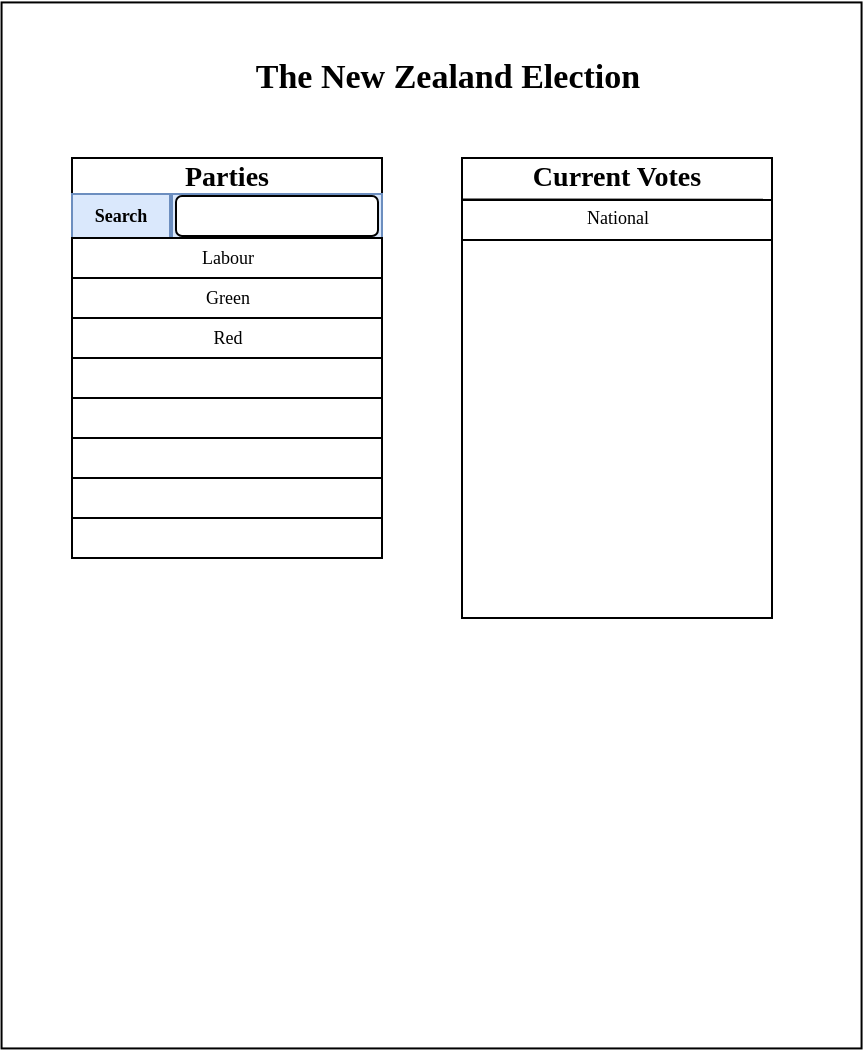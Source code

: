 <mxfile version="14.5.7" type="device"><diagram id="VxWSjA_rynOpIeb8ROLM" name="Page-1"><mxGraphModel dx="981" dy="525" grid="1" gridSize="10" guides="1" tooltips="1" connect="1" arrows="1" fold="1" page="1" pageScale="1" pageWidth="850" pageHeight="1100" math="0" shadow="0"><root><mxCell id="0"/><mxCell id="1" parent="0"/><mxCell id="0Uqo5CGz6OXJpq4fqdBC-26" value="" style="rounded=0;whiteSpace=wrap;html=1;fontFamily=Tahoma;fontSize=14;" vertex="1" parent="1"><mxGeometry x="250" y="210" width="120" height="60" as="geometry"/></mxCell><mxCell id="0Uqo5CGz6OXJpq4fqdBC-1" value="" style="rounded=0;whiteSpace=wrap;html=1;rotation=90;" vertex="1" parent="1"><mxGeometry x="168.28" y="158.72" width="523" height="430" as="geometry"/></mxCell><mxCell id="0Uqo5CGz6OXJpq4fqdBC-2" value="&lt;h1 style=&quot;font-size: 17px;&quot;&gt;&lt;b style=&quot;font-size: 17px;&quot;&gt;&lt;font style=&quot;font-size: 17px;&quot; face=&quot;Tahoma&quot;&gt;The New Zealand Election&lt;/font&gt;&lt;/b&gt;&lt;/h1&gt;" style="text;html=1;strokeColor=none;fillColor=none;align=center;verticalAlign=middle;whiteSpace=wrap;rounded=0;fontSize=17;" vertex="1" parent="1"><mxGeometry x="317.78" y="140" width="240" height="20" as="geometry"/></mxCell><mxCell id="0Uqo5CGz6OXJpq4fqdBC-4" value="" style="whiteSpace=wrap;html=1;" vertex="1" parent="1"><mxGeometry x="250" y="190" width="155" height="200" as="geometry"/></mxCell><mxCell id="0Uqo5CGz6OXJpq4fqdBC-7" value="" style="endArrow=none;html=1;entryX=0.998;entryY=0.092;entryDx=0;entryDy=0;entryPerimeter=0;exitX=0.003;exitY=0.092;exitDx=0;exitDy=0;exitPerimeter=0;" edge="1" parent="1" source="0Uqo5CGz6OXJpq4fqdBC-4" target="0Uqo5CGz6OXJpq4fqdBC-4"><mxGeometry width="50" height="50" relative="1" as="geometry"><mxPoint x="260" y="202" as="sourcePoint"/><mxPoint x="390" y="200" as="targetPoint"/></mxGeometry></mxCell><mxCell id="0Uqo5CGz6OXJpq4fqdBC-8" value="" style="whiteSpace=wrap;html=1;" vertex="1" parent="1"><mxGeometry x="445" y="190" width="155" height="230" as="geometry"/></mxCell><mxCell id="0Uqo5CGz6OXJpq4fqdBC-9" value="" style="endArrow=none;html=1;entryX=1;entryY=0.091;entryDx=0;entryDy=0;entryPerimeter=0;exitX=0;exitY=0.09;exitDx=0;exitDy=0;exitPerimeter=0;" edge="1" parent="1" source="0Uqo5CGz6OXJpq4fqdBC-8" target="0Uqo5CGz6OXJpq4fqdBC-8"><mxGeometry width="50" height="50" relative="1" as="geometry"><mxPoint x="460" y="213" as="sourcePoint"/><mxPoint x="565" y="200" as="targetPoint"/></mxGeometry></mxCell><mxCell id="0Uqo5CGz6OXJpq4fqdBC-10" value="Parties" style="text;html=1;strokeColor=none;fillColor=none;align=center;verticalAlign=middle;whiteSpace=wrap;rounded=0;fontFamily=Tahoma;fontStyle=1;fontSize=14;" vertex="1" parent="1"><mxGeometry x="301.25" y="190" width="52.5" height="20" as="geometry"/></mxCell><mxCell id="0Uqo5CGz6OXJpq4fqdBC-11" value="Current Votes" style="text;html=1;strokeColor=none;fillColor=none;align=center;verticalAlign=middle;whiteSpace=wrap;rounded=0;fontFamily=Tahoma;fontStyle=1;fontSize=14;" vertex="1" parent="1"><mxGeometry x="466.25" y="190" width="112.5" height="20" as="geometry"/></mxCell><mxCell id="0Uqo5CGz6OXJpq4fqdBC-16" value="" style="rounded=0;whiteSpace=wrap;html=1;fontFamily=Tahoma;fontSize=17;" vertex="1" parent="1"><mxGeometry x="250" y="310" width="155" height="20" as="geometry"/></mxCell><mxCell id="0Uqo5CGz6OXJpq4fqdBC-17" value="" style="rounded=0;whiteSpace=wrap;html=1;fontFamily=Tahoma;fontSize=17;" vertex="1" parent="1"><mxGeometry x="250" y="330" width="155" height="20" as="geometry"/></mxCell><mxCell id="0Uqo5CGz6OXJpq4fqdBC-18" value="" style="rounded=0;whiteSpace=wrap;html=1;fontFamily=Tahoma;fontSize=17;" vertex="1" parent="1"><mxGeometry x="250" y="350" width="155" height="20" as="geometry"/></mxCell><mxCell id="0Uqo5CGz6OXJpq4fqdBC-24" value="" style="rounded=0;whiteSpace=wrap;html=1;fontFamily=Tahoma;fontSize=17;" vertex="1" parent="1"><mxGeometry x="250" y="210" width="50" height="20" as="geometry"/></mxCell><mxCell id="0Uqo5CGz6OXJpq4fqdBC-25" value="Search" style="text;html=1;strokeColor=#6c8ebf;fillColor=#dae8fc;align=center;verticalAlign=middle;whiteSpace=wrap;rounded=0;fontFamily=Tahoma;fontSize=9;fontStyle=1" vertex="1" parent="1"><mxGeometry x="250" y="208" width="49" height="22" as="geometry"/></mxCell><mxCell id="0Uqo5CGz6OXJpq4fqdBC-27" value="" style="rounded=0;whiteSpace=wrap;html=1;fontFamily=Tahoma;fontSize=17;fillColor=#dae8fc;strokeColor=#6c8ebf;" vertex="1" parent="1"><mxGeometry x="300" y="208" width="105" height="22" as="geometry"/></mxCell><mxCell id="0Uqo5CGz6OXJpq4fqdBC-28" value="" style="rounded=1;whiteSpace=wrap;html=1;fontFamily=Tahoma;fontSize=9;" vertex="1" parent="1"><mxGeometry x="302" y="209" width="101" height="20" as="geometry"/></mxCell><mxCell id="0Uqo5CGz6OXJpq4fqdBC-33" value="" style="group" vertex="1" connectable="0" parent="1"><mxGeometry x="445" y="210" width="155" height="21" as="geometry"/></mxCell><mxCell id="0Uqo5CGz6OXJpq4fqdBC-23" value="" style="rounded=0;whiteSpace=wrap;html=1;fontFamily=Tahoma;fontSize=17;" vertex="1" parent="0Uqo5CGz6OXJpq4fqdBC-33"><mxGeometry y="1" width="155" height="20" as="geometry"/></mxCell><mxCell id="0Uqo5CGz6OXJpq4fqdBC-29" value="National" style="text;html=1;strokeColor=none;fillColor=none;align=center;verticalAlign=middle;whiteSpace=wrap;rounded=0;fontFamily=Tahoma;fontSize=9;" vertex="1" parent="0Uqo5CGz6OXJpq4fqdBC-33"><mxGeometry x="57.5" width="40" height="20" as="geometry"/></mxCell><mxCell id="0Uqo5CGz6OXJpq4fqdBC-34" value="" style="group" vertex="1" connectable="0" parent="1"><mxGeometry x="250" y="230" width="155" height="20" as="geometry"/></mxCell><mxCell id="0Uqo5CGz6OXJpq4fqdBC-12" value="" style="rounded=0;whiteSpace=wrap;html=1;fontFamily=Tahoma;fontSize=17;" vertex="1" parent="0Uqo5CGz6OXJpq4fqdBC-34"><mxGeometry width="155" height="20" as="geometry"/></mxCell><mxCell id="0Uqo5CGz6OXJpq4fqdBC-30" value="Labour" style="text;html=1;strokeColor=none;fillColor=none;align=center;verticalAlign=middle;whiteSpace=wrap;rounded=0;fontFamily=Tahoma;fontSize=9;" vertex="1" parent="0Uqo5CGz6OXJpq4fqdBC-34"><mxGeometry x="57.5" width="40" height="20" as="geometry"/></mxCell><mxCell id="0Uqo5CGz6OXJpq4fqdBC-35" value="" style="group" vertex="1" connectable="0" parent="1"><mxGeometry x="250" y="250" width="155" height="20" as="geometry"/></mxCell><mxCell id="0Uqo5CGz6OXJpq4fqdBC-14" value="" style="rounded=0;whiteSpace=wrap;html=1;fontFamily=Tahoma;fontSize=17;" vertex="1" parent="0Uqo5CGz6OXJpq4fqdBC-35"><mxGeometry width="155" height="20" as="geometry"/></mxCell><mxCell id="0Uqo5CGz6OXJpq4fqdBC-31" value="Green" style="text;html=1;strokeColor=none;fillColor=none;align=center;verticalAlign=middle;whiteSpace=wrap;rounded=0;fontFamily=Tahoma;fontSize=9;" vertex="1" parent="0Uqo5CGz6OXJpq4fqdBC-35"><mxGeometry x="57.5" width="40" height="20" as="geometry"/></mxCell><mxCell id="0Uqo5CGz6OXJpq4fqdBC-36" value="" style="group" vertex="1" connectable="0" parent="1"><mxGeometry x="250" y="270" width="155" height="20" as="geometry"/></mxCell><mxCell id="0Uqo5CGz6OXJpq4fqdBC-15" value="" style="rounded=0;whiteSpace=wrap;html=1;fontFamily=Tahoma;fontSize=17;" vertex="1" parent="0Uqo5CGz6OXJpq4fqdBC-36"><mxGeometry width="155" height="20" as="geometry"/></mxCell><mxCell id="0Uqo5CGz6OXJpq4fqdBC-32" value="Red" style="text;html=1;strokeColor=none;fillColor=none;align=center;verticalAlign=middle;whiteSpace=wrap;rounded=0;fontFamily=Tahoma;fontSize=9;" vertex="1" parent="0Uqo5CGz6OXJpq4fqdBC-36"><mxGeometry x="57.5" width="40" height="20" as="geometry"/></mxCell></root></mxGraphModel></diagram></mxfile>